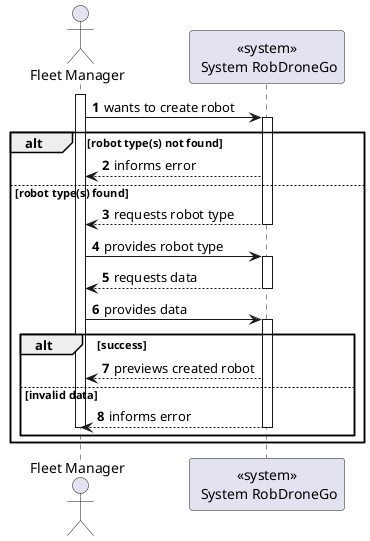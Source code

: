@startuml
autonumber

actor "Fleet Manager" as usr

participant "<<system>>\n System RobDroneGo" as sys

activate usr
    usr -> sys : wants to create robot
    activate sys
    alt robot type(s) not found
        sys --> usr : informs error
    else robot type(s) found
        sys --> usr : requests robot type
    deactivate sys

    usr -> sys : provides robot type
    activate sys
        sys --> usr : requests data
    deactivate sys

    usr -> sys : provides data
    activate sys
    alt success
        sys --> usr : previews created robot
    else invalid data
        sys --> usr : informs error
    deactivate sys
deactivate usr
end
end

@enduml
